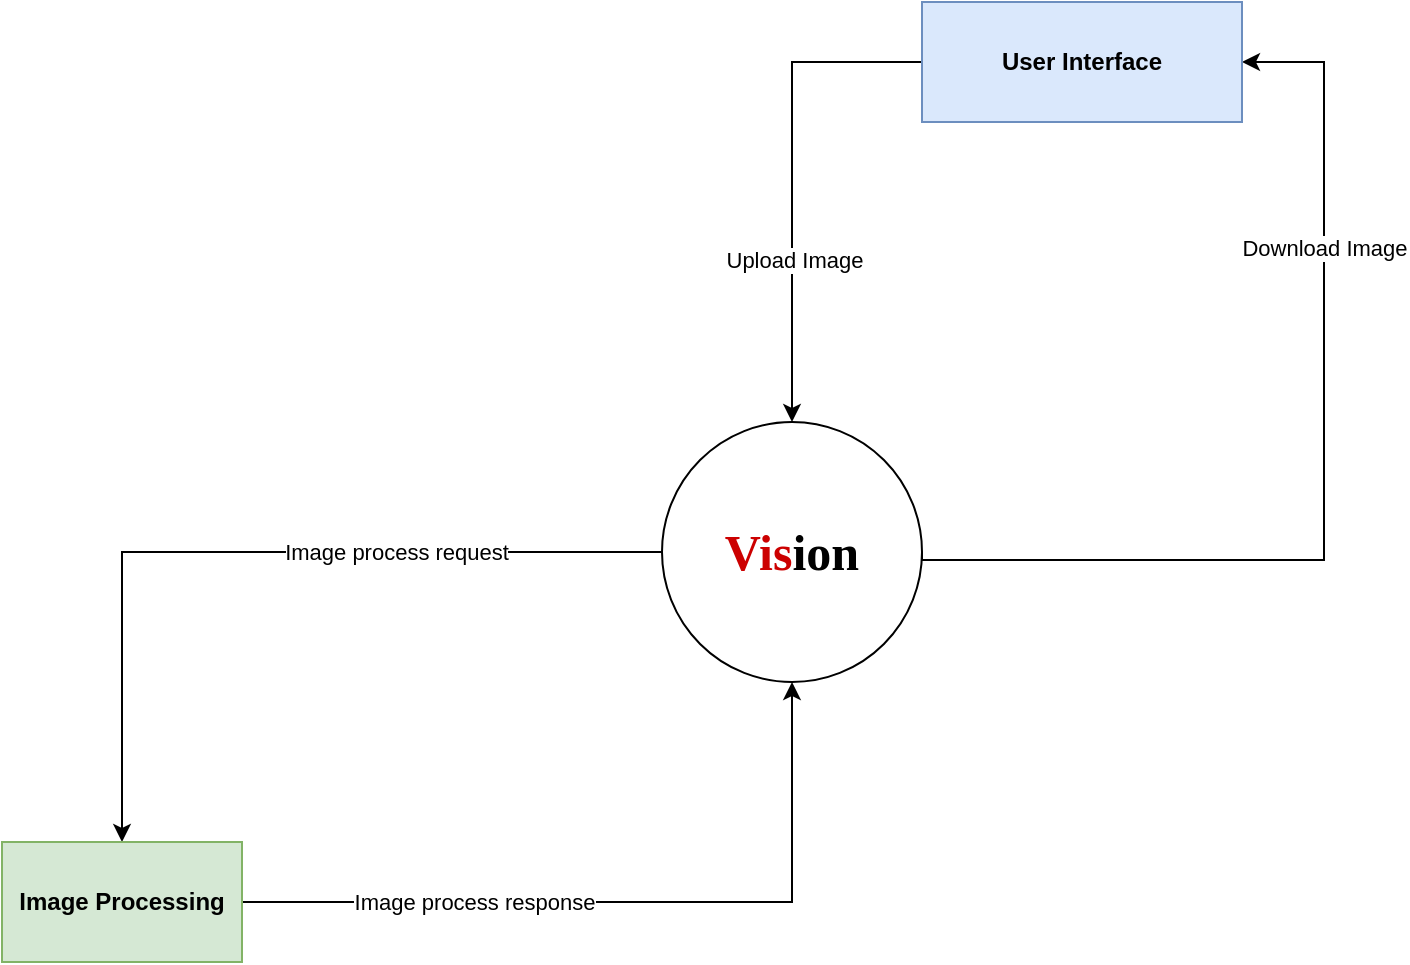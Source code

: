 <mxfile version="14.6.9" type="github">
  <diagram id="chHk8BN3ge6NkC3Ys8KO" name="Page-1">
    <mxGraphModel dx="1662" dy="833" grid="0" gridSize="10" guides="1" tooltips="1" connect="1" arrows="1" fold="1" page="1" pageScale="1" pageWidth="827" pageHeight="1169" math="0" shadow="0">
      <root>
        <mxCell id="0" />
        <mxCell id="1" parent="0" />
        <mxCell id="Eb0gkb911b8Whc8BE0Bj-5" style="edgeStyle=orthogonalEdgeStyle;rounded=0;orthogonalLoop=1;jettySize=auto;html=1;entryX=1;entryY=0.5;entryDx=0;entryDy=0;exitX=1;exitY=0.5;exitDx=0;exitDy=0;" parent="1" source="Eb0gkb911b8Whc8BE0Bj-1" target="Eb0gkb911b8Whc8BE0Bj-2" edge="1">
          <mxGeometry relative="1" as="geometry">
            <mxPoint x="589" y="467" as="sourcePoint" />
            <Array as="points">
              <mxPoint x="528" y="507" />
              <mxPoint x="729" y="507" />
              <mxPoint x="729" y="258" />
            </Array>
          </mxGeometry>
        </mxCell>
        <mxCell id="Eb0gkb911b8Whc8BE0Bj-9" value="Download Image" style="edgeLabel;html=1;align=center;verticalAlign=middle;resizable=0;points=[];" parent="Eb0gkb911b8Whc8BE0Bj-5" vertex="1" connectable="0">
          <mxGeometry x="0.458" relative="1" as="geometry">
            <mxPoint as="offset" />
          </mxGeometry>
        </mxCell>
        <mxCell id="LISD75TSoag0vpvYwkyB-3" style="edgeStyle=orthogonalEdgeStyle;rounded=0;orthogonalLoop=1;jettySize=auto;html=1;exitX=0;exitY=0.5;exitDx=0;exitDy=0;entryX=0.5;entryY=0;entryDx=0;entryDy=0;" parent="1" source="Eb0gkb911b8Whc8BE0Bj-1" target="LISD75TSoag0vpvYwkyB-1" edge="1">
          <mxGeometry relative="1" as="geometry" />
        </mxCell>
        <mxCell id="LISD75TSoag0vpvYwkyB-4" value="Image process request" style="edgeLabel;html=1;align=center;verticalAlign=middle;resizable=0;points=[];" parent="LISD75TSoag0vpvYwkyB-3" vertex="1" connectable="0">
          <mxGeometry x="-0.359" y="1" relative="1" as="geometry">
            <mxPoint y="-1" as="offset" />
          </mxGeometry>
        </mxCell>
        <mxCell id="Eb0gkb911b8Whc8BE0Bj-1" value="&lt;b style=&quot;font-size: 25px&quot;&gt;&lt;font face=&quot;Caveat&quot; data-font-src=&quot;https://fonts.googleapis.com/css?family=Caveat&quot;&gt;&lt;font color=&quot;#cc0000&quot;&gt;&lt;font style=&quot;font-size: 25px&quot;&gt;Vi&lt;/font&gt;s&lt;/font&gt;ion&lt;/font&gt;&lt;/b&gt;" style="ellipse;whiteSpace=wrap;html=1;aspect=fixed;" parent="1" vertex="1">
          <mxGeometry x="398" y="438" width="130" height="130" as="geometry" />
        </mxCell>
        <mxCell id="Eb0gkb911b8Whc8BE0Bj-6" style="edgeStyle=orthogonalEdgeStyle;rounded=0;orthogonalLoop=1;jettySize=auto;html=1;exitX=0;exitY=0.5;exitDx=0;exitDy=0;entryX=0.5;entryY=0;entryDx=0;entryDy=0;" parent="1" source="Eb0gkb911b8Whc8BE0Bj-2" target="Eb0gkb911b8Whc8BE0Bj-1" edge="1">
          <mxGeometry relative="1" as="geometry" />
        </mxCell>
        <mxCell id="Eb0gkb911b8Whc8BE0Bj-7" value="Upload Image" style="edgeLabel;html=1;align=center;verticalAlign=middle;resizable=0;points=[];" parent="Eb0gkb911b8Whc8BE0Bj-6" vertex="1" connectable="0">
          <mxGeometry x="0.337" y="1" relative="1" as="geometry">
            <mxPoint as="offset" />
          </mxGeometry>
        </mxCell>
        <mxCell id="Eb0gkb911b8Whc8BE0Bj-2" value="&lt;b&gt;User Interface&lt;/b&gt;" style="rounded=0;whiteSpace=wrap;html=1;fillColor=#dae8fc;strokeColor=#6c8ebf;" parent="1" vertex="1">
          <mxGeometry x="528" y="228" width="160" height="60" as="geometry" />
        </mxCell>
        <mxCell id="LISD75TSoag0vpvYwkyB-5" style="edgeStyle=orthogonalEdgeStyle;rounded=0;orthogonalLoop=1;jettySize=auto;html=1;entryX=0.5;entryY=1;entryDx=0;entryDy=0;" parent="1" source="LISD75TSoag0vpvYwkyB-1" target="Eb0gkb911b8Whc8BE0Bj-1" edge="1">
          <mxGeometry relative="1" as="geometry" />
        </mxCell>
        <mxCell id="LISD75TSoag0vpvYwkyB-6" value="Image process response" style="edgeLabel;html=1;align=center;verticalAlign=middle;resizable=0;points=[];" parent="LISD75TSoag0vpvYwkyB-5" vertex="1" connectable="0">
          <mxGeometry x="-0.397" y="-3" relative="1" as="geometry">
            <mxPoint y="-3" as="offset" />
          </mxGeometry>
        </mxCell>
        <mxCell id="LISD75TSoag0vpvYwkyB-1" value="&lt;b&gt;Image Processing&lt;/b&gt;" style="rounded=0;whiteSpace=wrap;html=1;fillColor=#d5e8d4;strokeColor=#82b366;" parent="1" vertex="1">
          <mxGeometry x="68" y="648" width="120" height="60" as="geometry" />
        </mxCell>
      </root>
    </mxGraphModel>
  </diagram>
</mxfile>
